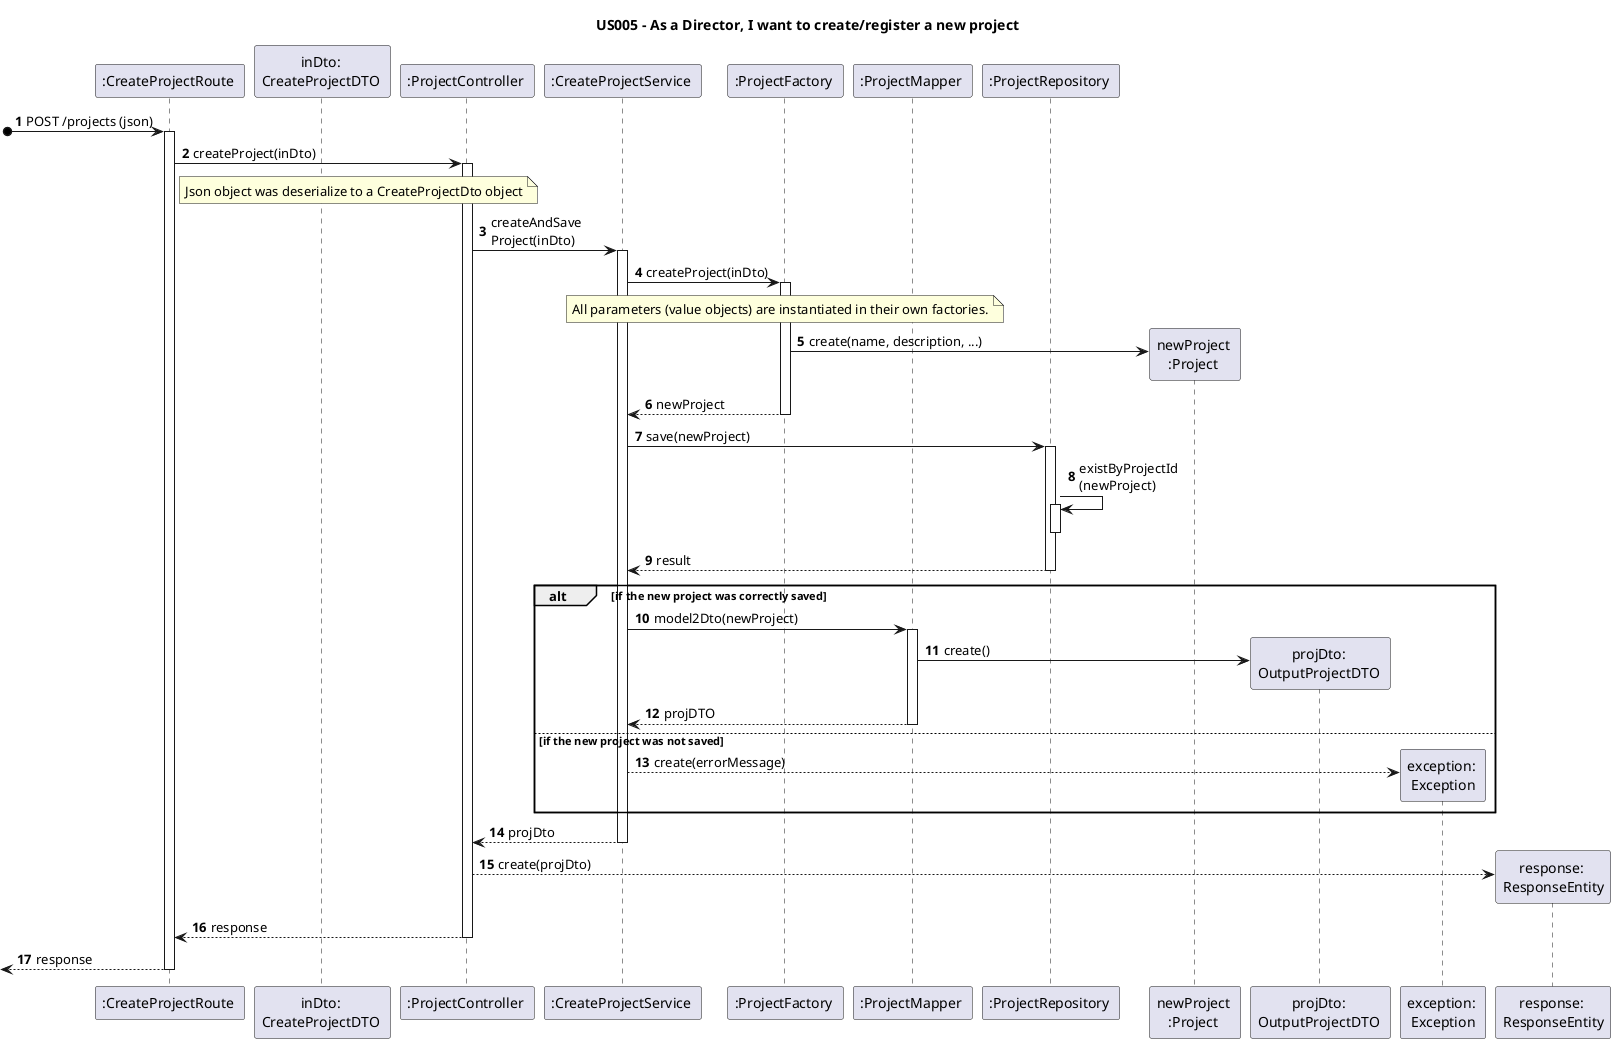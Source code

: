 @startuml
'https://plantuml.com/class-diagram

title US005 - As a Director, I want to create/register a new project

autoactivate on
autonumber


participant ":CreateProjectRoute " as route
participant "inDto: \nCreateProjectDTO " as inDto
participant ":ProjectController " as controller
participant ":CreateProjectService " as service
participant ":ProjectFactory " as factory
participant ":ProjectMapper " as mapper
participant ":ProjectRepository " as store
participant "newProject \n:Project " as project
participant "projDto: \nOutputProjectDTO " as dto
participant "exception: \nException" as exc
participant "response: \nResponseEntity" as json



[o->  route: POST /projects (json)
route -> controller: createProject(inDto)

note right route: Json object was deserialize to a CreateProjectDto object

controller -> service: createAndSave\nProject(inDto)

service -> factory: createProject(inDto)

note over factory : All parameters (value objects) are instantiated in their own factories.

factory -> project**: create(name, description, ...)

factory --> service: newProject

service -> store: save(newProject)
store -> store: existByProjectId\n(newProject)
deactivate store

store --> service: result

alt if the new project was correctly saved

service -> mapper: model2Dto(newProject)

mapper -> dto**: create()

mapper --> service: projDTO

else if the new project was not saved

service --> exc** : create(errorMessage)

end

service --> controller: projDto

controller --> json**: create(projDto)

controller --> route: response

[<-- route: response

@enduml

